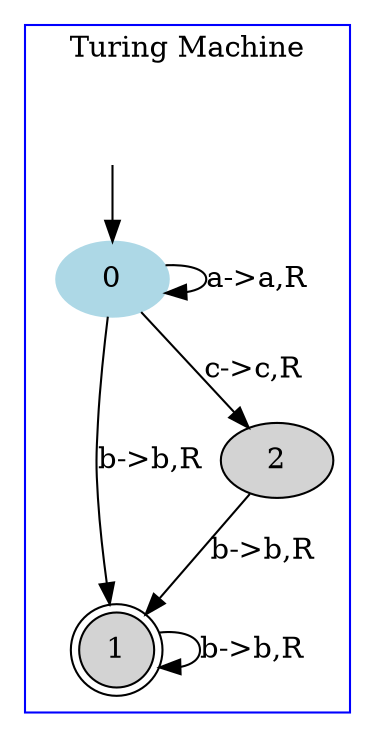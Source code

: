 digraph G {
	subgraph cluster_1 {
		node [style=filled];
		label = "Turing Machine"
		color=blue;

		0 [color="lightblue"];
		1 [shape="doublecircle"];
		2;
		0->0[label="a->a,R"];
		0->1[label="b->b,R"];
		0->2[label="c->c,R"];
		1->1[label="b->b,R"];
		2->1[label="b->b,R"];
x [color=white, label=""];		x->0	}

}